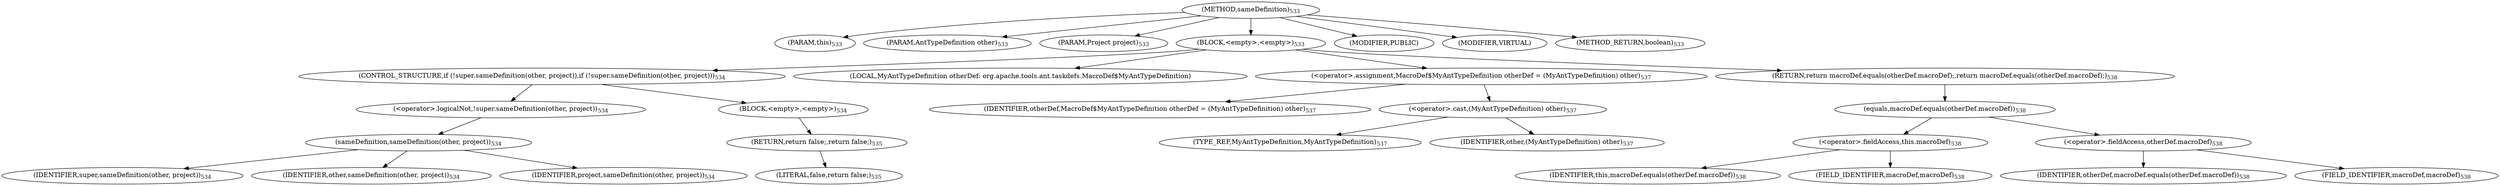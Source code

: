 digraph "sameDefinition" {  
"1128" [label = <(METHOD,sameDefinition)<SUB>533</SUB>> ]
"1129" [label = <(PARAM,this)<SUB>533</SUB>> ]
"1130" [label = <(PARAM,AntTypeDefinition other)<SUB>533</SUB>> ]
"1131" [label = <(PARAM,Project project)<SUB>533</SUB>> ]
"1132" [label = <(BLOCK,&lt;empty&gt;,&lt;empty&gt;)<SUB>533</SUB>> ]
"1133" [label = <(CONTROL_STRUCTURE,if (!super.sameDefinition(other, project)),if (!super.sameDefinition(other, project)))<SUB>534</SUB>> ]
"1134" [label = <(&lt;operator&gt;.logicalNot,!super.sameDefinition(other, project))<SUB>534</SUB>> ]
"1135" [label = <(sameDefinition,sameDefinition(other, project))<SUB>534</SUB>> ]
"1136" [label = <(IDENTIFIER,super,sameDefinition(other, project))<SUB>534</SUB>> ]
"1137" [label = <(IDENTIFIER,other,sameDefinition(other, project))<SUB>534</SUB>> ]
"1138" [label = <(IDENTIFIER,project,sameDefinition(other, project))<SUB>534</SUB>> ]
"1139" [label = <(BLOCK,&lt;empty&gt;,&lt;empty&gt;)<SUB>534</SUB>> ]
"1140" [label = <(RETURN,return false;,return false;)<SUB>535</SUB>> ]
"1141" [label = <(LITERAL,false,return false;)<SUB>535</SUB>> ]
"1142" [label = <(LOCAL,MyAntTypeDefinition otherDef: org.apache.tools.ant.taskdefs.MacroDef$MyAntTypeDefinition)> ]
"1143" [label = <(&lt;operator&gt;.assignment,MacroDef$MyAntTypeDefinition otherDef = (MyAntTypeDefinition) other)<SUB>537</SUB>> ]
"1144" [label = <(IDENTIFIER,otherDef,MacroDef$MyAntTypeDefinition otherDef = (MyAntTypeDefinition) other)<SUB>537</SUB>> ]
"1145" [label = <(&lt;operator&gt;.cast,(MyAntTypeDefinition) other)<SUB>537</SUB>> ]
"1146" [label = <(TYPE_REF,MyAntTypeDefinition,MyAntTypeDefinition)<SUB>537</SUB>> ]
"1147" [label = <(IDENTIFIER,other,(MyAntTypeDefinition) other)<SUB>537</SUB>> ]
"1148" [label = <(RETURN,return macroDef.equals(otherDef.macroDef);,return macroDef.equals(otherDef.macroDef);)<SUB>538</SUB>> ]
"1149" [label = <(equals,macroDef.equals(otherDef.macroDef))<SUB>538</SUB>> ]
"1150" [label = <(&lt;operator&gt;.fieldAccess,this.macroDef)<SUB>538</SUB>> ]
"1151" [label = <(IDENTIFIER,this,macroDef.equals(otherDef.macroDef))<SUB>538</SUB>> ]
"1152" [label = <(FIELD_IDENTIFIER,macroDef,macroDef)<SUB>538</SUB>> ]
"1153" [label = <(&lt;operator&gt;.fieldAccess,otherDef.macroDef)<SUB>538</SUB>> ]
"1154" [label = <(IDENTIFIER,otherDef,macroDef.equals(otherDef.macroDef))<SUB>538</SUB>> ]
"1155" [label = <(FIELD_IDENTIFIER,macroDef,macroDef)<SUB>538</SUB>> ]
"1156" [label = <(MODIFIER,PUBLIC)> ]
"1157" [label = <(MODIFIER,VIRTUAL)> ]
"1158" [label = <(METHOD_RETURN,boolean)<SUB>533</SUB>> ]
  "1128" -> "1129" 
  "1128" -> "1130" 
  "1128" -> "1131" 
  "1128" -> "1132" 
  "1128" -> "1156" 
  "1128" -> "1157" 
  "1128" -> "1158" 
  "1132" -> "1133" 
  "1132" -> "1142" 
  "1132" -> "1143" 
  "1132" -> "1148" 
  "1133" -> "1134" 
  "1133" -> "1139" 
  "1134" -> "1135" 
  "1135" -> "1136" 
  "1135" -> "1137" 
  "1135" -> "1138" 
  "1139" -> "1140" 
  "1140" -> "1141" 
  "1143" -> "1144" 
  "1143" -> "1145" 
  "1145" -> "1146" 
  "1145" -> "1147" 
  "1148" -> "1149" 
  "1149" -> "1150" 
  "1149" -> "1153" 
  "1150" -> "1151" 
  "1150" -> "1152" 
  "1153" -> "1154" 
  "1153" -> "1155" 
}
